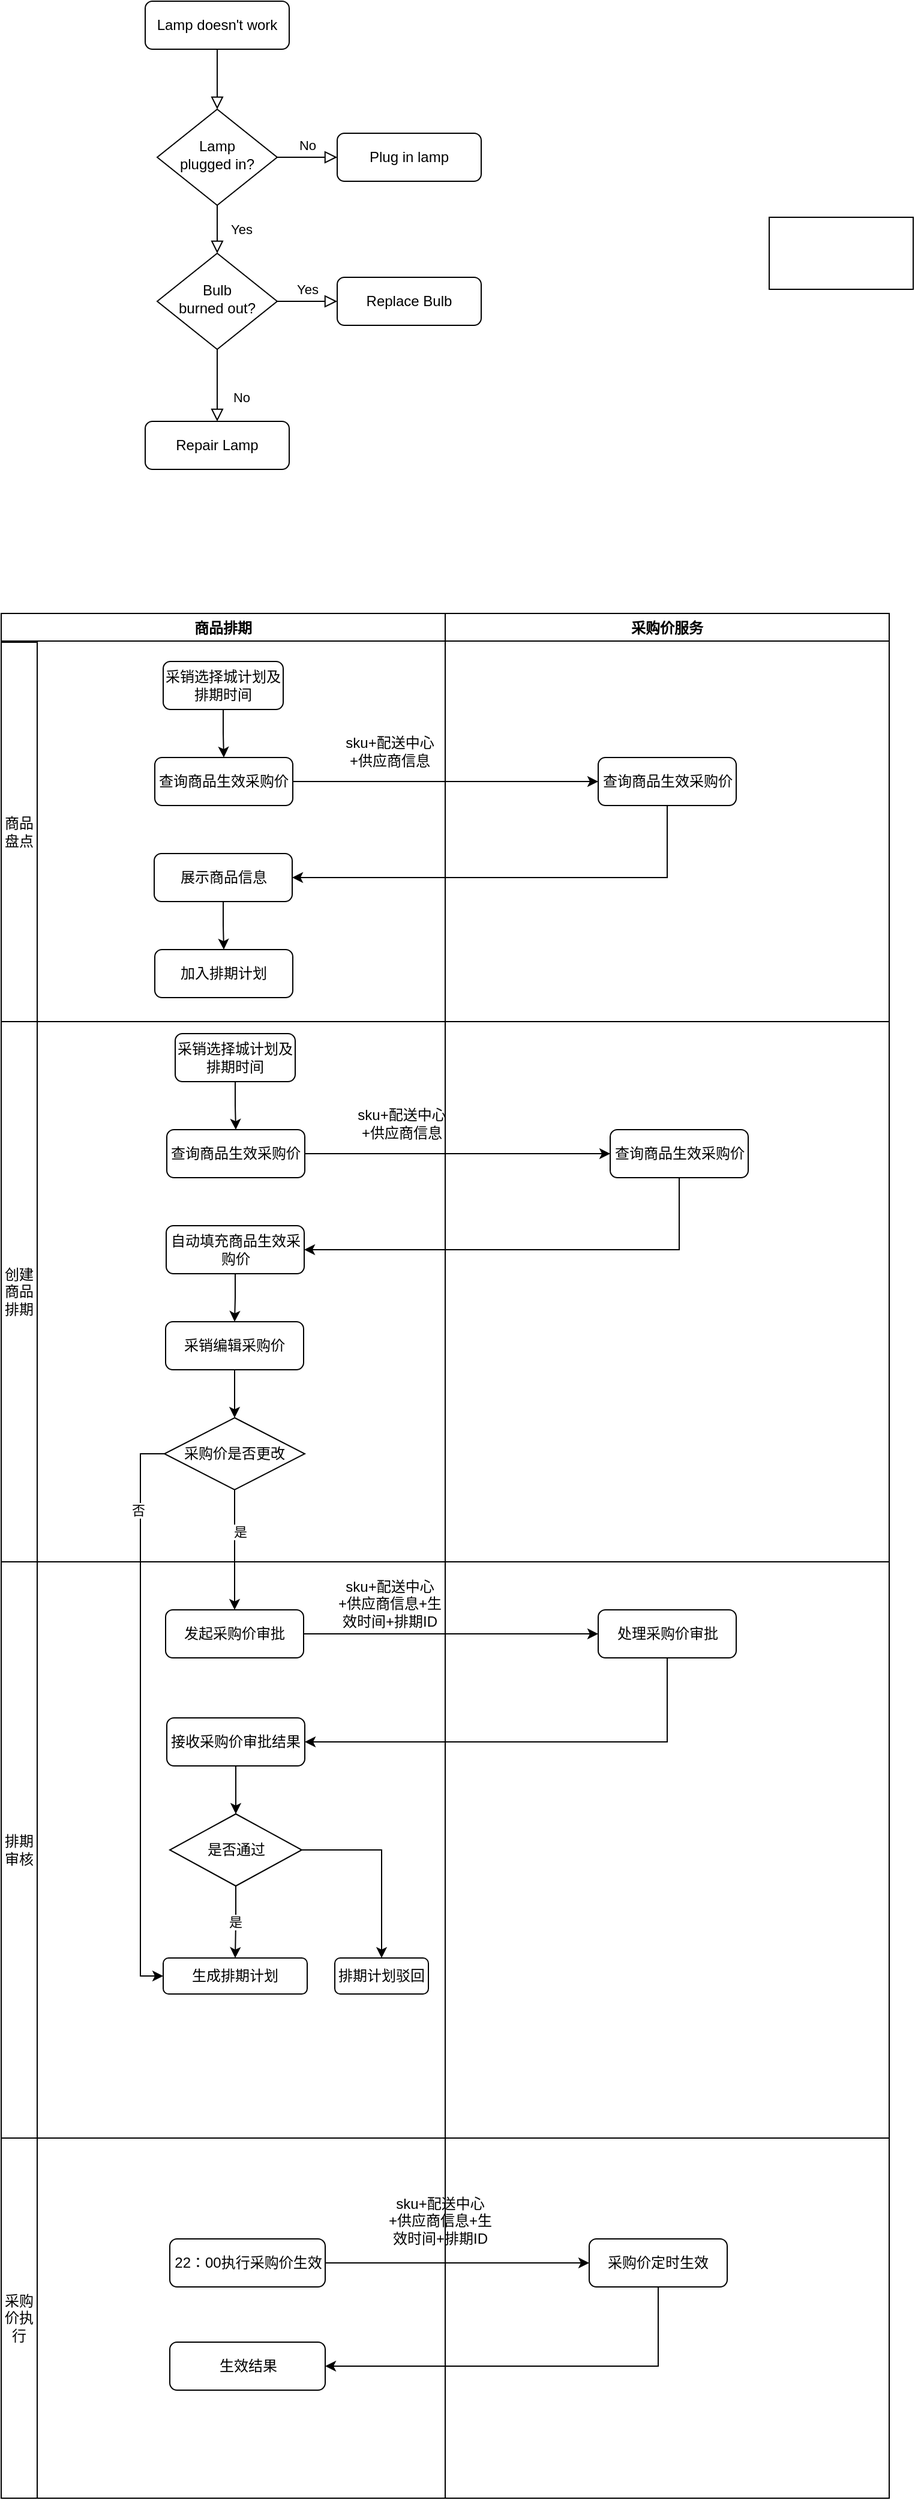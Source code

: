 <mxfile version="15.4.0" type="github">
  <diagram id="C5RBs43oDa-KdzZeNtuy" name="Page-1">
    <mxGraphModel dx="2893" dy="2323" grid="1" gridSize="10" guides="1" tooltips="1" connect="1" arrows="1" fold="1" page="1" pageScale="1" pageWidth="827" pageHeight="1169" math="0" shadow="0">
      <root>
        <mxCell id="WIyWlLk6GJQsqaUBKTNV-0" />
        <mxCell id="WIyWlLk6GJQsqaUBKTNV-1" parent="WIyWlLk6GJQsqaUBKTNV-0" />
        <mxCell id="WIyWlLk6GJQsqaUBKTNV-2" value="" style="rounded=0;html=1;jettySize=auto;orthogonalLoop=1;fontSize=11;endArrow=block;endFill=0;endSize=8;strokeWidth=1;shadow=0;labelBackgroundColor=none;edgeStyle=orthogonalEdgeStyle;" parent="WIyWlLk6GJQsqaUBKTNV-1" source="WIyWlLk6GJQsqaUBKTNV-3" target="WIyWlLk6GJQsqaUBKTNV-6" edge="1">
          <mxGeometry relative="1" as="geometry" />
        </mxCell>
        <mxCell id="WIyWlLk6GJQsqaUBKTNV-3" value="Lamp doesn&#39;t work" style="rounded=1;whiteSpace=wrap;html=1;fontSize=12;glass=0;strokeWidth=1;shadow=0;" parent="WIyWlLk6GJQsqaUBKTNV-1" vertex="1">
          <mxGeometry x="60" y="-110" width="120" height="40" as="geometry" />
        </mxCell>
        <mxCell id="WIyWlLk6GJQsqaUBKTNV-4" value="Yes" style="rounded=0;html=1;jettySize=auto;orthogonalLoop=1;fontSize=11;endArrow=block;endFill=0;endSize=8;strokeWidth=1;shadow=0;labelBackgroundColor=none;edgeStyle=orthogonalEdgeStyle;" parent="WIyWlLk6GJQsqaUBKTNV-1" source="WIyWlLk6GJQsqaUBKTNV-6" target="WIyWlLk6GJQsqaUBKTNV-10" edge="1">
          <mxGeometry y="20" relative="1" as="geometry">
            <mxPoint as="offset" />
          </mxGeometry>
        </mxCell>
        <mxCell id="WIyWlLk6GJQsqaUBKTNV-5" value="No" style="edgeStyle=orthogonalEdgeStyle;rounded=0;html=1;jettySize=auto;orthogonalLoop=1;fontSize=11;endArrow=block;endFill=0;endSize=8;strokeWidth=1;shadow=0;labelBackgroundColor=none;" parent="WIyWlLk6GJQsqaUBKTNV-1" source="WIyWlLk6GJQsqaUBKTNV-6" target="WIyWlLk6GJQsqaUBKTNV-7" edge="1">
          <mxGeometry y="10" relative="1" as="geometry">
            <mxPoint as="offset" />
          </mxGeometry>
        </mxCell>
        <mxCell id="WIyWlLk6GJQsqaUBKTNV-6" value="Lamp&lt;br&gt;plugged in?" style="rhombus;whiteSpace=wrap;html=1;shadow=0;fontFamily=Helvetica;fontSize=12;align=center;strokeWidth=1;spacing=6;spacingTop=-4;" parent="WIyWlLk6GJQsqaUBKTNV-1" vertex="1">
          <mxGeometry x="70" y="-20" width="100" height="80" as="geometry" />
        </mxCell>
        <mxCell id="WIyWlLk6GJQsqaUBKTNV-7" value="Plug in lamp" style="rounded=1;whiteSpace=wrap;html=1;fontSize=12;glass=0;strokeWidth=1;shadow=0;" parent="WIyWlLk6GJQsqaUBKTNV-1" vertex="1">
          <mxGeometry x="220" width="120" height="40" as="geometry" />
        </mxCell>
        <mxCell id="WIyWlLk6GJQsqaUBKTNV-8" value="No" style="rounded=0;html=1;jettySize=auto;orthogonalLoop=1;fontSize=11;endArrow=block;endFill=0;endSize=8;strokeWidth=1;shadow=0;labelBackgroundColor=none;edgeStyle=orthogonalEdgeStyle;" parent="WIyWlLk6GJQsqaUBKTNV-1" source="WIyWlLk6GJQsqaUBKTNV-10" target="WIyWlLk6GJQsqaUBKTNV-11" edge="1">
          <mxGeometry x="0.333" y="20" relative="1" as="geometry">
            <mxPoint as="offset" />
          </mxGeometry>
        </mxCell>
        <mxCell id="WIyWlLk6GJQsqaUBKTNV-9" value="Yes" style="edgeStyle=orthogonalEdgeStyle;rounded=0;html=1;jettySize=auto;orthogonalLoop=1;fontSize=11;endArrow=block;endFill=0;endSize=8;strokeWidth=1;shadow=0;labelBackgroundColor=none;" parent="WIyWlLk6GJQsqaUBKTNV-1" source="WIyWlLk6GJQsqaUBKTNV-10" target="WIyWlLk6GJQsqaUBKTNV-12" edge="1">
          <mxGeometry y="10" relative="1" as="geometry">
            <mxPoint as="offset" />
          </mxGeometry>
        </mxCell>
        <mxCell id="WIyWlLk6GJQsqaUBKTNV-10" value="Bulb&lt;br&gt;burned out?" style="rhombus;whiteSpace=wrap;html=1;shadow=0;fontFamily=Helvetica;fontSize=12;align=center;strokeWidth=1;spacing=6;spacingTop=-4;" parent="WIyWlLk6GJQsqaUBKTNV-1" vertex="1">
          <mxGeometry x="70" y="100" width="100" height="80" as="geometry" />
        </mxCell>
        <mxCell id="WIyWlLk6GJQsqaUBKTNV-11" value="Repair Lamp" style="rounded=1;whiteSpace=wrap;html=1;fontSize=12;glass=0;strokeWidth=1;shadow=0;" parent="WIyWlLk6GJQsqaUBKTNV-1" vertex="1">
          <mxGeometry x="60" y="240" width="120" height="40" as="geometry" />
        </mxCell>
        <mxCell id="WIyWlLk6GJQsqaUBKTNV-12" value="Replace Bulb" style="rounded=1;whiteSpace=wrap;html=1;fontSize=12;glass=0;strokeWidth=1;shadow=0;" parent="WIyWlLk6GJQsqaUBKTNV-1" vertex="1">
          <mxGeometry x="220" y="120" width="120" height="40" as="geometry" />
        </mxCell>
        <mxCell id="JaGCP64lXndvB-nV4re8-0" value="商品排期" style="swimlane;" vertex="1" parent="WIyWlLk6GJQsqaUBKTNV-1">
          <mxGeometry x="-60" y="400" width="370" height="1570" as="geometry" />
        </mxCell>
        <mxCell id="JaGCP64lXndvB-nV4re8-4" value="商品盘点" style="rounded=0;whiteSpace=wrap;html=1;" vertex="1" parent="JaGCP64lXndvB-nV4re8-0">
          <mxGeometry y="24" width="30" height="316" as="geometry" />
        </mxCell>
        <mxCell id="JaGCP64lXndvB-nV4re8-6" value="" style="edgeStyle=orthogonalEdgeStyle;rounded=0;orthogonalLoop=1;jettySize=auto;html=1;" edge="1" parent="JaGCP64lXndvB-nV4re8-0" source="JaGCP64lXndvB-nV4re8-2" target="JaGCP64lXndvB-nV4re8-5">
          <mxGeometry relative="1" as="geometry" />
        </mxCell>
        <mxCell id="JaGCP64lXndvB-nV4re8-2" value="采销选择城计划及排期时间" style="rounded=1;whiteSpace=wrap;html=1;" vertex="1" parent="JaGCP64lXndvB-nV4re8-0">
          <mxGeometry x="135" y="40" width="100" height="40" as="geometry" />
        </mxCell>
        <mxCell id="JaGCP64lXndvB-nV4re8-5" value="查询商品生效采购价" style="rounded=1;whiteSpace=wrap;html=1;" vertex="1" parent="JaGCP64lXndvB-nV4re8-0">
          <mxGeometry x="128" y="120" width="115" height="40" as="geometry" />
        </mxCell>
        <mxCell id="JaGCP64lXndvB-nV4re8-15" value="" style="edgeStyle=orthogonalEdgeStyle;rounded=0;orthogonalLoop=1;jettySize=auto;html=1;" edge="1" parent="JaGCP64lXndvB-nV4re8-0" source="JaGCP64lXndvB-nV4re8-8" target="JaGCP64lXndvB-nV4re8-14">
          <mxGeometry relative="1" as="geometry" />
        </mxCell>
        <mxCell id="JaGCP64lXndvB-nV4re8-8" value="展示商品信息" style="rounded=1;whiteSpace=wrap;html=1;" vertex="1" parent="JaGCP64lXndvB-nV4re8-0">
          <mxGeometry x="127.5" y="200" width="115" height="40" as="geometry" />
        </mxCell>
        <mxCell id="JaGCP64lXndvB-nV4re8-12" value="sku+配送中心+供应商信息" style="text;html=1;strokeColor=none;fillColor=none;align=center;verticalAlign=middle;whiteSpace=wrap;rounded=0;" vertex="1" parent="JaGCP64lXndvB-nV4re8-0">
          <mxGeometry x="278" y="100" width="92" height="30" as="geometry" />
        </mxCell>
        <mxCell id="JaGCP64lXndvB-nV4re8-13" value="创建商品排期" style="rounded=0;whiteSpace=wrap;html=1;" vertex="1" parent="JaGCP64lXndvB-nV4re8-0">
          <mxGeometry y="340" width="30" height="450" as="geometry" />
        </mxCell>
        <mxCell id="JaGCP64lXndvB-nV4re8-14" value="加入排期计划" style="rounded=1;whiteSpace=wrap;html=1;" vertex="1" parent="JaGCP64lXndvB-nV4re8-0">
          <mxGeometry x="128" y="280" width="115" height="40" as="geometry" />
        </mxCell>
        <mxCell id="JaGCP64lXndvB-nV4re8-16" style="edgeStyle=orthogonalEdgeStyle;rounded=0;orthogonalLoop=1;jettySize=auto;html=1;endArrow=none;endFill=0;" edge="1" parent="JaGCP64lXndvB-nV4re8-0">
          <mxGeometry relative="1" as="geometry">
            <mxPoint x="30" y="340" as="sourcePoint" />
            <mxPoint x="740" y="340" as="targetPoint" />
          </mxGeometry>
        </mxCell>
        <mxCell id="JaGCP64lXndvB-nV4re8-30" value="排期审核" style="rounded=0;whiteSpace=wrap;html=1;" vertex="1" parent="JaGCP64lXndvB-nV4re8-0">
          <mxGeometry y="790" width="30" height="480" as="geometry" />
        </mxCell>
        <mxCell id="JaGCP64lXndvB-nV4re8-35" value="" style="edgeStyle=orthogonalEdgeStyle;rounded=0;orthogonalLoop=1;jettySize=auto;html=1;endArrow=classic;endFill=1;" edge="1" parent="JaGCP64lXndvB-nV4re8-0" source="JaGCP64lXndvB-nV4re8-33" target="JaGCP64lXndvB-nV4re8-31">
          <mxGeometry relative="1" as="geometry" />
        </mxCell>
        <mxCell id="JaGCP64lXndvB-nV4re8-33" value="采销编辑采购价" style="rounded=1;whiteSpace=wrap;html=1;" vertex="1" parent="JaGCP64lXndvB-nV4re8-0">
          <mxGeometry x="137" y="590" width="115" height="40" as="geometry" />
        </mxCell>
        <mxCell id="JaGCP64lXndvB-nV4re8-17" style="edgeStyle=orthogonalEdgeStyle;rounded=0;orthogonalLoop=1;jettySize=auto;html=1;endArrow=none;endFill=0;" edge="1" parent="JaGCP64lXndvB-nV4re8-0">
          <mxGeometry relative="1" as="geometry">
            <mxPoint x="30" y="790" as="sourcePoint" />
            <mxPoint x="740" y="790" as="targetPoint" />
          </mxGeometry>
        </mxCell>
        <mxCell id="JaGCP64lXndvB-nV4re8-48" style="edgeStyle=orthogonalEdgeStyle;rounded=0;orthogonalLoop=1;jettySize=auto;html=1;endArrow=classic;endFill=1;" edge="1" parent="JaGCP64lXndvB-nV4re8-0" source="JaGCP64lXndvB-nV4re8-31" target="JaGCP64lXndvB-nV4re8-47">
          <mxGeometry relative="1" as="geometry" />
        </mxCell>
        <mxCell id="JaGCP64lXndvB-nV4re8-49" value="是" style="edgeLabel;html=1;align=center;verticalAlign=middle;resizable=0;points=[];" vertex="1" connectable="0" parent="JaGCP64lXndvB-nV4re8-48">
          <mxGeometry x="-0.3" y="4" relative="1" as="geometry">
            <mxPoint as="offset" />
          </mxGeometry>
        </mxCell>
        <mxCell id="JaGCP64lXndvB-nV4re8-59" style="edgeStyle=orthogonalEdgeStyle;rounded=0;orthogonalLoop=1;jettySize=auto;html=1;entryX=0;entryY=0.5;entryDx=0;entryDy=0;endArrow=classic;endFill=1;exitX=0;exitY=0.5;exitDx=0;exitDy=0;" edge="1" parent="JaGCP64lXndvB-nV4re8-0" source="JaGCP64lXndvB-nV4re8-31" target="JaGCP64lXndvB-nV4re8-57">
          <mxGeometry relative="1" as="geometry" />
        </mxCell>
        <mxCell id="JaGCP64lXndvB-nV4re8-60" value="否" style="edgeLabel;html=1;align=center;verticalAlign=middle;resizable=0;points=[];" vertex="1" connectable="0" parent="JaGCP64lXndvB-nV4re8-59">
          <mxGeometry x="-0.717" y="-2" relative="1" as="geometry">
            <mxPoint as="offset" />
          </mxGeometry>
        </mxCell>
        <mxCell id="JaGCP64lXndvB-nV4re8-31" value="采购价是否更改" style="rhombus;whiteSpace=wrap;html=1;" vertex="1" parent="JaGCP64lXndvB-nV4re8-0">
          <mxGeometry x="136" y="670" width="117" height="60" as="geometry" />
        </mxCell>
        <mxCell id="JaGCP64lXndvB-nV4re8-47" value="发起采购价审批" style="rounded=1;whiteSpace=wrap;html=1;" vertex="1" parent="JaGCP64lXndvB-nV4re8-0">
          <mxGeometry x="137" y="830" width="115" height="40" as="geometry" />
        </mxCell>
        <mxCell id="JaGCP64lXndvB-nV4re8-56" value="" style="edgeStyle=orthogonalEdgeStyle;rounded=0;orthogonalLoop=1;jettySize=auto;html=1;endArrow=classic;endFill=1;" edge="1" parent="JaGCP64lXndvB-nV4re8-0" source="JaGCP64lXndvB-nV4re8-52" target="JaGCP64lXndvB-nV4re8-55">
          <mxGeometry relative="1" as="geometry" />
        </mxCell>
        <mxCell id="JaGCP64lXndvB-nV4re8-52" value="接收采购价审批结果" style="rounded=1;whiteSpace=wrap;html=1;" vertex="1" parent="JaGCP64lXndvB-nV4re8-0">
          <mxGeometry x="138" y="920" width="115" height="40" as="geometry" />
        </mxCell>
        <mxCell id="JaGCP64lXndvB-nV4re8-54" value="sku+配送中心+供应商信息+生效时间+排期ID" style="text;html=1;strokeColor=none;fillColor=none;align=center;verticalAlign=middle;whiteSpace=wrap;rounded=0;" vertex="1" parent="JaGCP64lXndvB-nV4re8-0">
          <mxGeometry x="278" y="810" width="92" height="30" as="geometry" />
        </mxCell>
        <mxCell id="JaGCP64lXndvB-nV4re8-58" value="是" style="edgeStyle=orthogonalEdgeStyle;rounded=0;orthogonalLoop=1;jettySize=auto;html=1;endArrow=classic;endFill=1;" edge="1" parent="JaGCP64lXndvB-nV4re8-0" source="JaGCP64lXndvB-nV4re8-55" target="JaGCP64lXndvB-nV4re8-57">
          <mxGeometry relative="1" as="geometry" />
        </mxCell>
        <mxCell id="JaGCP64lXndvB-nV4re8-63" style="edgeStyle=orthogonalEdgeStyle;rounded=0;orthogonalLoop=1;jettySize=auto;html=1;entryX=0.5;entryY=0;entryDx=0;entryDy=0;endArrow=classic;endFill=1;" edge="1" parent="JaGCP64lXndvB-nV4re8-0" source="JaGCP64lXndvB-nV4re8-55" target="JaGCP64lXndvB-nV4re8-62">
          <mxGeometry relative="1" as="geometry" />
        </mxCell>
        <mxCell id="JaGCP64lXndvB-nV4re8-55" value="是否通过" style="rhombus;whiteSpace=wrap;html=1;" vertex="1" parent="JaGCP64lXndvB-nV4re8-0">
          <mxGeometry x="140.5" y="1000" width="110" height="60" as="geometry" />
        </mxCell>
        <mxCell id="JaGCP64lXndvB-nV4re8-57" value="生成排期计划" style="rounded=1;whiteSpace=wrap;html=1;" vertex="1" parent="JaGCP64lXndvB-nV4re8-0">
          <mxGeometry x="135" y="1120" width="120" height="30" as="geometry" />
        </mxCell>
        <mxCell id="JaGCP64lXndvB-nV4re8-62" value="排期计划驳回" style="rounded=1;whiteSpace=wrap;html=1;" vertex="1" parent="JaGCP64lXndvB-nV4re8-0">
          <mxGeometry x="278" y="1120" width="78" height="30" as="geometry" />
        </mxCell>
        <mxCell id="JaGCP64lXndvB-nV4re8-94" value="采购价执行" style="rounded=0;whiteSpace=wrap;html=1;" vertex="1" parent="JaGCP64lXndvB-nV4re8-0">
          <mxGeometry y="1270" width="30" height="300" as="geometry" />
        </mxCell>
        <mxCell id="JaGCP64lXndvB-nV4re8-95" value="22：00执行采购价生效" style="rounded=1;whiteSpace=wrap;html=1;" vertex="1" parent="JaGCP64lXndvB-nV4re8-0">
          <mxGeometry x="140.5" y="1354" width="129.5" height="40" as="geometry" />
        </mxCell>
        <mxCell id="JaGCP64lXndvB-nV4re8-98" value="sku+配送中心+供应商信息+生效时间+排期ID" style="text;html=1;strokeColor=none;fillColor=none;align=center;verticalAlign=middle;whiteSpace=wrap;rounded=0;" vertex="1" parent="JaGCP64lXndvB-nV4re8-0">
          <mxGeometry x="320" y="1324" width="92" height="30" as="geometry" />
        </mxCell>
        <mxCell id="JaGCP64lXndvB-nV4re8-99" value="生效结果" style="rounded=1;whiteSpace=wrap;html=1;" vertex="1" parent="JaGCP64lXndvB-nV4re8-0">
          <mxGeometry x="140.5" y="1440" width="129.5" height="40" as="geometry" />
        </mxCell>
        <mxCell id="JaGCP64lXndvB-nV4re8-1" value="采购价服务" style="swimlane;" vertex="1" parent="WIyWlLk6GJQsqaUBKTNV-1">
          <mxGeometry x="310" y="400" width="370" height="1570" as="geometry" />
        </mxCell>
        <mxCell id="JaGCP64lXndvB-nV4re8-7" value="查询商品生效采购价" style="rounded=1;whiteSpace=wrap;html=1;" vertex="1" parent="JaGCP64lXndvB-nV4re8-1">
          <mxGeometry x="127.5" y="120" width="115" height="40" as="geometry" />
        </mxCell>
        <mxCell id="JaGCP64lXndvB-nV4re8-23" value="采销选择城计划及排期时间" style="rounded=1;whiteSpace=wrap;html=1;" vertex="1" parent="JaGCP64lXndvB-nV4re8-1">
          <mxGeometry x="-225" y="350" width="100" height="40" as="geometry" />
        </mxCell>
        <mxCell id="JaGCP64lXndvB-nV4re8-24" value="查询商品生效采购价" style="rounded=1;whiteSpace=wrap;html=1;" vertex="1" parent="JaGCP64lXndvB-nV4re8-1">
          <mxGeometry x="-232" y="430" width="115" height="40" as="geometry" />
        </mxCell>
        <mxCell id="JaGCP64lXndvB-nV4re8-22" value="" style="edgeStyle=orthogonalEdgeStyle;rounded=0;orthogonalLoop=1;jettySize=auto;html=1;" edge="1" parent="JaGCP64lXndvB-nV4re8-1" source="JaGCP64lXndvB-nV4re8-23" target="JaGCP64lXndvB-nV4re8-24">
          <mxGeometry relative="1" as="geometry" />
        </mxCell>
        <mxCell id="JaGCP64lXndvB-nV4re8-25" value="自动填充商品生效采购价" style="rounded=1;whiteSpace=wrap;html=1;" vertex="1" parent="JaGCP64lXndvB-nV4re8-1">
          <mxGeometry x="-232.5" y="510" width="115" height="40" as="geometry" />
        </mxCell>
        <mxCell id="JaGCP64lXndvB-nV4re8-26" value="sku+配送中心+供应商信息" style="text;html=1;strokeColor=none;fillColor=none;align=center;verticalAlign=middle;whiteSpace=wrap;rounded=0;" vertex="1" parent="JaGCP64lXndvB-nV4re8-1">
          <mxGeometry x="-82" y="410" width="92" height="30" as="geometry" />
        </mxCell>
        <mxCell id="JaGCP64lXndvB-nV4re8-27" value="查询商品生效采购价" style="rounded=1;whiteSpace=wrap;html=1;" vertex="1" parent="JaGCP64lXndvB-nV4re8-1">
          <mxGeometry x="137.5" y="430" width="115" height="40" as="geometry" />
        </mxCell>
        <mxCell id="JaGCP64lXndvB-nV4re8-28" style="edgeStyle=orthogonalEdgeStyle;rounded=0;orthogonalLoop=1;jettySize=auto;html=1;entryX=0;entryY=0.5;entryDx=0;entryDy=0;" edge="1" parent="JaGCP64lXndvB-nV4re8-1" source="JaGCP64lXndvB-nV4re8-24" target="JaGCP64lXndvB-nV4re8-27">
          <mxGeometry relative="1" as="geometry" />
        </mxCell>
        <mxCell id="JaGCP64lXndvB-nV4re8-29" style="edgeStyle=orthogonalEdgeStyle;rounded=0;orthogonalLoop=1;jettySize=auto;html=1;entryX=1;entryY=0.5;entryDx=0;entryDy=0;exitX=0.5;exitY=1;exitDx=0;exitDy=0;" edge="1" parent="JaGCP64lXndvB-nV4re8-1" source="JaGCP64lXndvB-nV4re8-27" target="JaGCP64lXndvB-nV4re8-25">
          <mxGeometry relative="1" as="geometry" />
        </mxCell>
        <mxCell id="JaGCP64lXndvB-nV4re8-50" value="处理采购价审批" style="rounded=1;whiteSpace=wrap;html=1;" vertex="1" parent="JaGCP64lXndvB-nV4re8-1">
          <mxGeometry x="127.5" y="830" width="115" height="40" as="geometry" />
        </mxCell>
        <mxCell id="JaGCP64lXndvB-nV4re8-93" style="edgeStyle=orthogonalEdgeStyle;rounded=0;orthogonalLoop=1;jettySize=auto;html=1;endArrow=none;endFill=0;" edge="1" parent="JaGCP64lXndvB-nV4re8-1">
          <mxGeometry relative="1" as="geometry">
            <mxPoint x="-340" y="1270" as="sourcePoint" />
            <mxPoint x="370" y="1270" as="targetPoint" />
          </mxGeometry>
        </mxCell>
        <mxCell id="JaGCP64lXndvB-nV4re8-96" value="采购价定时生效" style="rounded=1;whiteSpace=wrap;html=1;" vertex="1" parent="JaGCP64lXndvB-nV4re8-1">
          <mxGeometry x="120" y="1354" width="115" height="40" as="geometry" />
        </mxCell>
        <mxCell id="JaGCP64lXndvB-nV4re8-3" value="" style="rounded=0;whiteSpace=wrap;html=1;" vertex="1" parent="WIyWlLk6GJQsqaUBKTNV-1">
          <mxGeometry x="580" y="70" width="120" height="60" as="geometry" />
        </mxCell>
        <mxCell id="JaGCP64lXndvB-nV4re8-10" style="edgeStyle=orthogonalEdgeStyle;rounded=0;orthogonalLoop=1;jettySize=auto;html=1;entryX=0;entryY=0.5;entryDx=0;entryDy=0;" edge="1" parent="WIyWlLk6GJQsqaUBKTNV-1" source="JaGCP64lXndvB-nV4re8-5" target="JaGCP64lXndvB-nV4re8-7">
          <mxGeometry relative="1" as="geometry" />
        </mxCell>
        <mxCell id="JaGCP64lXndvB-nV4re8-11" style="edgeStyle=orthogonalEdgeStyle;rounded=0;orthogonalLoop=1;jettySize=auto;html=1;entryX=1;entryY=0.5;entryDx=0;entryDy=0;exitX=0.5;exitY=1;exitDx=0;exitDy=0;" edge="1" parent="WIyWlLk6GJQsqaUBKTNV-1" source="JaGCP64lXndvB-nV4re8-7" target="JaGCP64lXndvB-nV4re8-8">
          <mxGeometry relative="1" as="geometry" />
        </mxCell>
        <mxCell id="JaGCP64lXndvB-nV4re8-34" value="" style="edgeStyle=orthogonalEdgeStyle;rounded=0;orthogonalLoop=1;jettySize=auto;html=1;endArrow=classic;endFill=1;" edge="1" parent="WIyWlLk6GJQsqaUBKTNV-1" source="JaGCP64lXndvB-nV4re8-25" target="JaGCP64lXndvB-nV4re8-33">
          <mxGeometry relative="1" as="geometry" />
        </mxCell>
        <mxCell id="JaGCP64lXndvB-nV4re8-51" style="edgeStyle=orthogonalEdgeStyle;rounded=0;orthogonalLoop=1;jettySize=auto;html=1;entryX=0;entryY=0.5;entryDx=0;entryDy=0;endArrow=classic;endFill=1;" edge="1" parent="WIyWlLk6GJQsqaUBKTNV-1" source="JaGCP64lXndvB-nV4re8-47" target="JaGCP64lXndvB-nV4re8-50">
          <mxGeometry relative="1" as="geometry" />
        </mxCell>
        <mxCell id="JaGCP64lXndvB-nV4re8-53" style="edgeStyle=orthogonalEdgeStyle;rounded=0;orthogonalLoop=1;jettySize=auto;html=1;entryX=1;entryY=0.5;entryDx=0;entryDy=0;endArrow=classic;endFill=1;exitX=0.5;exitY=1;exitDx=0;exitDy=0;" edge="1" parent="WIyWlLk6GJQsqaUBKTNV-1" source="JaGCP64lXndvB-nV4re8-50" target="JaGCP64lXndvB-nV4re8-52">
          <mxGeometry relative="1" as="geometry" />
        </mxCell>
        <mxCell id="JaGCP64lXndvB-nV4re8-97" style="edgeStyle=orthogonalEdgeStyle;rounded=0;orthogonalLoop=1;jettySize=auto;html=1;entryX=0;entryY=0.5;entryDx=0;entryDy=0;endArrow=classic;endFill=1;" edge="1" parent="WIyWlLk6GJQsqaUBKTNV-1" source="JaGCP64lXndvB-nV4re8-95" target="JaGCP64lXndvB-nV4re8-96">
          <mxGeometry relative="1" as="geometry" />
        </mxCell>
        <mxCell id="JaGCP64lXndvB-nV4re8-100" style="edgeStyle=orthogonalEdgeStyle;rounded=0;orthogonalLoop=1;jettySize=auto;html=1;endArrow=classic;endFill=1;exitX=0.5;exitY=1;exitDx=0;exitDy=0;" edge="1" parent="WIyWlLk6GJQsqaUBKTNV-1" source="JaGCP64lXndvB-nV4re8-96">
          <mxGeometry relative="1" as="geometry">
            <mxPoint x="210" y="1860" as="targetPoint" />
            <Array as="points">
              <mxPoint x="488" y="1860" />
              <mxPoint x="210" y="1860" />
            </Array>
          </mxGeometry>
        </mxCell>
      </root>
    </mxGraphModel>
  </diagram>
</mxfile>
